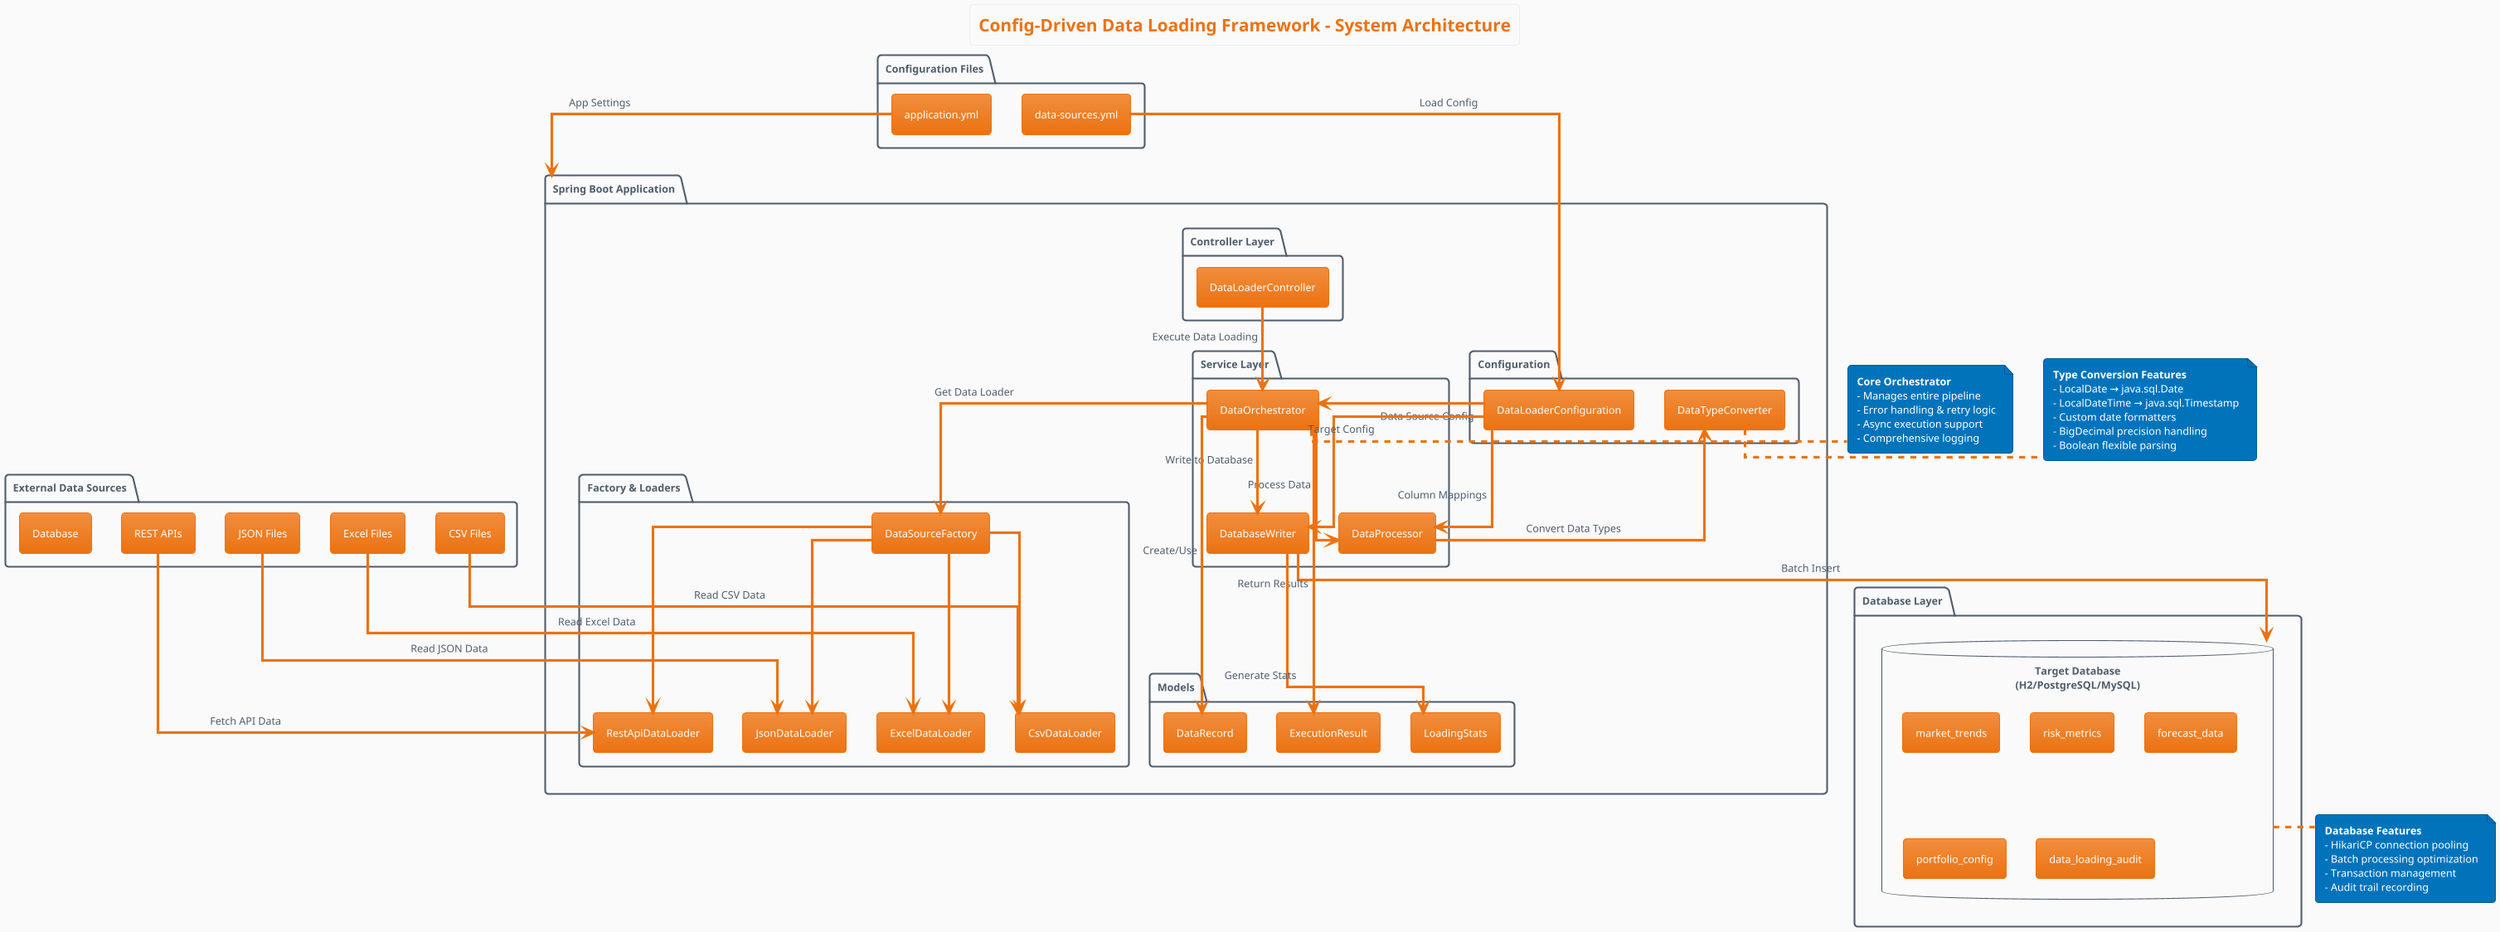 @startuml ConfigDrivenDataLoadingFramework_Architecture
!theme aws-orange
title Config-Driven Data Loading Framework - System Architecture

skinparam backgroundColor #FAFAFA
skinparam componentStyle rectangle
skinparam linetype ortho

package "External Data Sources" as DataSources {
    [CSV Files] as CSV
    [Excel Files] as Excel
    [JSON Files] as JSON
    [REST APIs] as API
    [Database] as ExtDB
}

package "Spring Boot Application" as SpringApp {

    package "Controller Layer" as Controllers {
        [DataLoaderController] as Controller
    }

    package "Service Layer" as Services {
        [DataOrchestrator] as Orchestrator
        [DataProcessor] as Processor
        [DatabaseWriter] as Writer
    }

    package "Factory & Loaders" as Factory {
        [DataSourceFactory] as DSFactory
        [CsvDataLoader] as CsvLoader
        [ExcelDataLoader] as ExcelLoader
        [JsonDataLoader] as JsonLoader
        [RestApiDataLoader] as ApiLoader
    }

    package "Configuration" as Config {
        [DataLoaderConfiguration] as Configuration
        [DataTypeConverter] as Converter
    }

    package "Models" as Models {
        [DataRecord] as Record
        [ExecutionResult] as Result
        [LoadingStats] as Stats
    }
}

package "Database Layer" as Database {
    database "Target Database\n(H2/PostgreSQL/MySQL)" as TargetDB {
        [market_trends] as Table1
        [risk_metrics] as Table2
        [forecast_data] as Table3
        [portfolio_config] as Table4
        [data_loading_audit] as AuditTable
    }
}

package "Configuration Files" as ConfigFiles {
    [data-sources.yml] as YamlConfig
    [application.yml] as AppConfig
}

' External connections
CSV --> CsvLoader : "Read CSV Data"
Excel --> ExcelLoader : "Read Excel Data"
JSON --> JsonLoader : "Read JSON Data"
API --> ApiLoader : "Fetch API Data"

' Configuration loading
YamlConfig --> Configuration : "Load Config"
AppConfig --> SpringApp : "App Settings"

' Controller to Service flow
Controller --> Orchestrator : "Execute Data Loading"

' Service interactions
Orchestrator --> DSFactory : "Get Data Loader"
Orchestrator --> Processor : "Process Data"
Orchestrator --> Writer : "Write to Database"

' Factory to Loaders
DSFactory --> CsvLoader
DSFactory --> ExcelLoader
DSFactory --> JsonLoader
DSFactory --> ApiLoader

' Data processing flow
Processor --> Converter : "Convert Data Types"
Writer --> TargetDB : "Batch Insert"

' Model usage
Orchestrator --> Record : "Create/Use"
Orchestrator --> Result : "Return Results"
Writer --> Stats : "Generate Stats"

' Configuration usage
Configuration --> Orchestrator : "Data Source Config"
Configuration --> Processor : "Column Mappings"
Configuration --> Writer : "Target Config"

note right of Orchestrator
  **Core Orchestrator**
  - Manages entire pipeline
  - Error handling & retry logic
  - Async execution support
  - Comprehensive logging
end note

note right of Converter
  **Type Conversion Features**
  - LocalDate → java.sql.Date
  - LocalDateTime → java.sql.Timestamp
  - Custom date formatters
  - BigDecimal precision handling
  - Boolean flexible parsing
end note

note bottom of TargetDB
  **Database Features**
  - HikariCP connection pooling
  - Batch processing optimization
  - Transaction management
  - Audit trail recording
end note

@enduml
